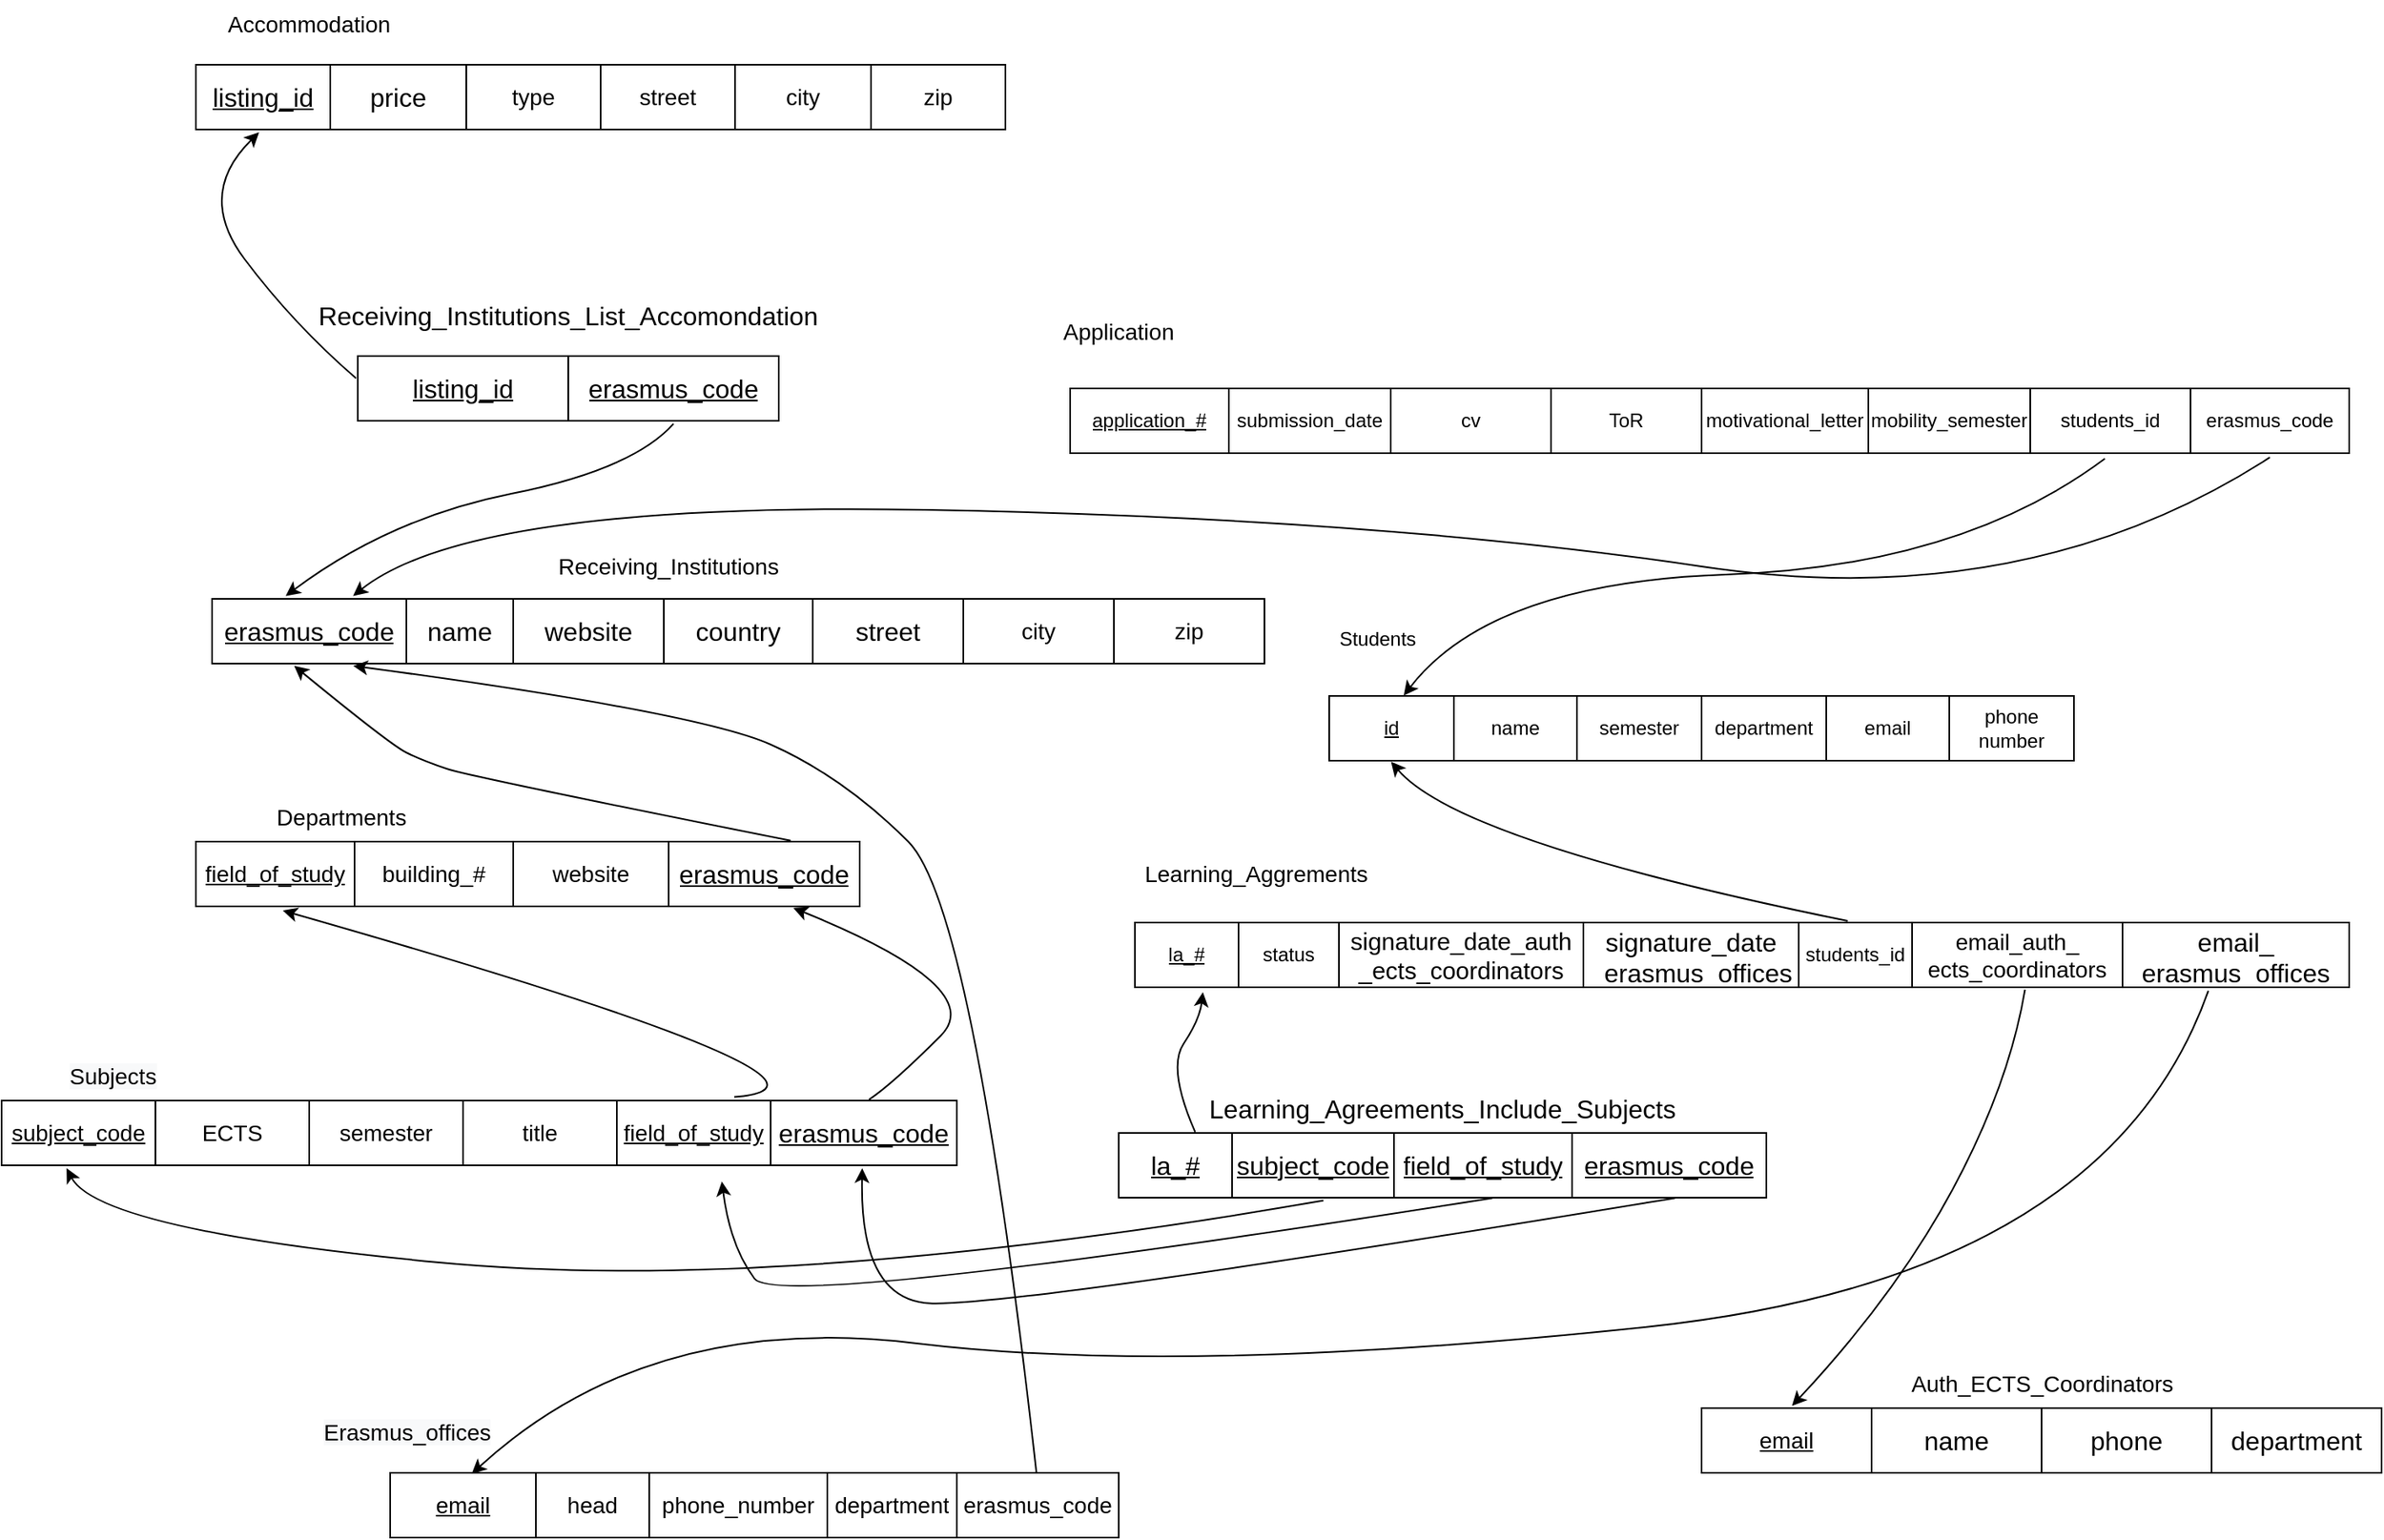 <mxfile version="20.5.3" type="device"><diagram id="ggCARqXeXWhdUNPF4JYp" name="Page-1"><mxGraphModel dx="2404" dy="1037" grid="1" gridSize="10" guides="1" tooltips="1" connect="1" arrows="1" fold="1" page="1" pageScale="1" pageWidth="827" pageHeight="1169" math="0" shadow="0"><root><mxCell id="0"/><mxCell id="1" parent="0"/><mxCell id="ooYMwoHZ2CvX-7v68qWo-65" value="" style="curved=1;endArrow=classic;html=1;rounded=0;exitX=0.809;exitY=1.085;exitDx=0;exitDy=0;exitPerimeter=0;entryX=0.1;entryY=-0.005;entryDx=0;entryDy=0;entryPerimeter=0;" parent="1" source="ooYMwoHZ2CvX-7v68qWo-68" target="ooYMwoHZ2CvX-7v68qWo-91" edge="1"><mxGeometry width="50" height="50" relative="1" as="geometry"><mxPoint x="149.56" y="566.57" as="sourcePoint"/><mxPoint x="140" y="590" as="targetPoint"/><Array as="points"><mxPoint x="470" y="520"/><mxPoint x="180" y="530"/></Array></mxGeometry></mxCell><mxCell id="ooYMwoHZ2CvX-7v68qWo-67" value="" style="shape=table;startSize=0;container=1;collapsible=0;childLayout=tableLayout;" parent="1" vertex="1"><mxGeometry x="-80" y="410" width="790" height="40" as="geometry"/></mxCell><mxCell id="ooYMwoHZ2CvX-7v68qWo-68" value="" style="shape=tableRow;horizontal=0;startSize=0;swimlaneHead=0;swimlaneBody=0;top=0;left=0;bottom=0;right=0;collapsible=0;dropTarget=0;fillColor=none;points=[[0,0.5],[1,0.5]];portConstraint=eastwest;" parent="ooYMwoHZ2CvX-7v68qWo-67" vertex="1"><mxGeometry width="790" height="40" as="geometry"/></mxCell><mxCell id="ooYMwoHZ2CvX-7v68qWo-69" value="&lt;u&gt;application_#&lt;/u&gt;" style="shape=partialRectangle;html=1;whiteSpace=wrap;connectable=0;overflow=hidden;fillColor=none;top=0;left=0;bottom=0;right=0;pointerEvents=1;" parent="ooYMwoHZ2CvX-7v68qWo-68" vertex="1"><mxGeometry width="98" height="40" as="geometry"><mxRectangle width="98" height="40" as="alternateBounds"/></mxGeometry></mxCell><mxCell id="ooYMwoHZ2CvX-7v68qWo-70" value="submission_date" style="shape=partialRectangle;html=1;whiteSpace=wrap;connectable=0;overflow=hidden;fillColor=none;top=0;left=0;bottom=0;right=0;pointerEvents=1;" parent="ooYMwoHZ2CvX-7v68qWo-68" vertex="1"><mxGeometry x="98" width="100" height="40" as="geometry"><mxRectangle width="100" height="40" as="alternateBounds"/></mxGeometry></mxCell><mxCell id="ooYMwoHZ2CvX-7v68qWo-71" value="cv" style="shape=partialRectangle;html=1;whiteSpace=wrap;connectable=0;overflow=hidden;fillColor=none;top=0;left=0;bottom=0;right=0;pointerEvents=1;" parent="ooYMwoHZ2CvX-7v68qWo-68" vertex="1"><mxGeometry x="198" width="99" height="40" as="geometry"><mxRectangle width="99" height="40" as="alternateBounds"/></mxGeometry></mxCell><mxCell id="ooYMwoHZ2CvX-7v68qWo-72" value="ToR" style="shape=partialRectangle;html=1;whiteSpace=wrap;connectable=0;overflow=hidden;fillColor=none;top=0;left=0;bottom=0;right=0;pointerEvents=1;" parent="ooYMwoHZ2CvX-7v68qWo-68" vertex="1"><mxGeometry x="297" width="93" height="40" as="geometry"><mxRectangle width="93" height="40" as="alternateBounds"/></mxGeometry></mxCell><mxCell id="ooYMwoHZ2CvX-7v68qWo-73" value="motivational_letter" style="shape=partialRectangle;html=1;whiteSpace=wrap;connectable=0;overflow=hidden;fillColor=none;top=0;left=0;bottom=0;right=0;pointerEvents=1;" parent="ooYMwoHZ2CvX-7v68qWo-68" vertex="1"><mxGeometry x="390" width="103" height="40" as="geometry"><mxRectangle width="103" height="40" as="alternateBounds"/></mxGeometry></mxCell><mxCell id="ooYMwoHZ2CvX-7v68qWo-74" value="mobility_semester" style="shape=partialRectangle;html=1;whiteSpace=wrap;connectable=0;overflow=hidden;fillColor=none;top=0;left=0;bottom=0;right=0;pointerEvents=1;" parent="ooYMwoHZ2CvX-7v68qWo-68" vertex="1"><mxGeometry x="493" width="100" height="40" as="geometry"><mxRectangle width="100" height="40" as="alternateBounds"/></mxGeometry></mxCell><mxCell id="ooYMwoHZ2CvX-7v68qWo-75" value="students_id" style="shape=partialRectangle;html=1;whiteSpace=wrap;connectable=0;overflow=hidden;fillColor=none;top=0;left=0;bottom=0;right=0;pointerEvents=1;" parent="ooYMwoHZ2CvX-7v68qWo-68" vertex="1"><mxGeometry x="593" width="99" height="40" as="geometry"><mxRectangle width="99" height="40" as="alternateBounds"/></mxGeometry></mxCell><mxCell id="ooYMwoHZ2CvX-7v68qWo-76" value="erasmus_code" style="shape=partialRectangle;html=1;whiteSpace=wrap;connectable=0;overflow=hidden;fillColor=none;top=0;left=0;bottom=0;right=0;pointerEvents=1;" parent="ooYMwoHZ2CvX-7v68qWo-68" vertex="1"><mxGeometry x="692" width="98" height="40" as="geometry"><mxRectangle width="98" height="40" as="alternateBounds"/></mxGeometry></mxCell><mxCell id="ooYMwoHZ2CvX-7v68qWo-89" value="&lt;font style=&quot;font-size: 14px;&quot;&gt;Application&lt;/font&gt;" style="text;html=1;strokeColor=none;fillColor=none;align=center;verticalAlign=middle;whiteSpace=wrap;rounded=0;" parent="1" vertex="1"><mxGeometry x="-80" y="360" width="60" height="30" as="geometry"/></mxCell><mxCell id="ooYMwoHZ2CvX-7v68qWo-90" value="" style="shape=table;startSize=0;container=1;collapsible=0;childLayout=tableLayout;" parent="1" vertex="1"><mxGeometry x="80" y="600" width="460" height="40" as="geometry"/></mxCell><mxCell id="ooYMwoHZ2CvX-7v68qWo-91" value="" style="shape=tableRow;horizontal=0;startSize=0;swimlaneHead=0;swimlaneBody=0;top=0;left=0;bottom=0;right=0;collapsible=0;dropTarget=0;fillColor=none;points=[[0,0.5],[1,0.5]];portConstraint=eastwest;" parent="ooYMwoHZ2CvX-7v68qWo-90" vertex="1"><mxGeometry width="460" height="40" as="geometry"/></mxCell><mxCell id="ooYMwoHZ2CvX-7v68qWo-92" value="&lt;u&gt;id&lt;/u&gt;" style="shape=partialRectangle;html=1;whiteSpace=wrap;connectable=0;overflow=hidden;fillColor=none;top=0;left=0;bottom=0;right=0;pointerEvents=1;" parent="ooYMwoHZ2CvX-7v68qWo-91" vertex="1"><mxGeometry width="77" height="40" as="geometry"><mxRectangle width="77" height="40" as="alternateBounds"/></mxGeometry></mxCell><mxCell id="ooYMwoHZ2CvX-7v68qWo-93" value="name" style="shape=partialRectangle;html=1;whiteSpace=wrap;connectable=0;overflow=hidden;fillColor=none;top=0;left=0;bottom=0;right=0;pointerEvents=1;" parent="ooYMwoHZ2CvX-7v68qWo-91" vertex="1"><mxGeometry x="77" width="76" height="40" as="geometry"><mxRectangle width="76" height="40" as="alternateBounds"/></mxGeometry></mxCell><mxCell id="ooYMwoHZ2CvX-7v68qWo-94" value="semester" style="shape=partialRectangle;html=1;whiteSpace=wrap;connectable=0;overflow=hidden;fillColor=none;top=0;left=0;bottom=0;right=0;pointerEvents=1;" parent="ooYMwoHZ2CvX-7v68qWo-91" vertex="1"><mxGeometry x="153" width="77" height="40" as="geometry"><mxRectangle width="77" height="40" as="alternateBounds"/></mxGeometry></mxCell><mxCell id="ooYMwoHZ2CvX-7v68qWo-95" value="department" style="shape=partialRectangle;html=1;whiteSpace=wrap;connectable=0;overflow=hidden;fillColor=none;top=0;left=0;bottom=0;right=0;pointerEvents=1;" parent="ooYMwoHZ2CvX-7v68qWo-91" vertex="1"><mxGeometry x="230" width="77" height="40" as="geometry"><mxRectangle width="77" height="40" as="alternateBounds"/></mxGeometry></mxCell><mxCell id="ooYMwoHZ2CvX-7v68qWo-96" value="email" style="shape=partialRectangle;html=1;whiteSpace=wrap;connectable=0;overflow=hidden;fillColor=none;top=0;left=0;bottom=0;right=0;pointerEvents=1;" parent="ooYMwoHZ2CvX-7v68qWo-91" vertex="1"><mxGeometry x="307" width="76" height="40" as="geometry"><mxRectangle width="76" height="40" as="alternateBounds"/></mxGeometry></mxCell><mxCell id="ooYMwoHZ2CvX-7v68qWo-97" value="phone number" style="shape=partialRectangle;html=1;whiteSpace=wrap;connectable=0;overflow=hidden;fillColor=none;top=0;left=0;bottom=0;right=0;pointerEvents=1;" parent="ooYMwoHZ2CvX-7v68qWo-91" vertex="1"><mxGeometry x="383" width="77" height="40" as="geometry"><mxRectangle width="77" height="40" as="alternateBounds"/></mxGeometry></mxCell><mxCell id="ooYMwoHZ2CvX-7v68qWo-98" value="Students" style="text;html=1;strokeColor=none;fillColor=none;align=center;verticalAlign=middle;whiteSpace=wrap;rounded=0;" parent="1" vertex="1"><mxGeometry x="80" y="550" width="60" height="30" as="geometry"/></mxCell><mxCell id="ooYMwoHZ2CvX-7v68qWo-99" value="" style="shape=table;startSize=0;container=1;collapsible=0;childLayout=tableLayout;" parent="1" vertex="1"><mxGeometry x="-40" y="740" width="750" height="40" as="geometry"/></mxCell><mxCell id="ooYMwoHZ2CvX-7v68qWo-100" value="" style="shape=tableRow;horizontal=0;startSize=0;swimlaneHead=0;swimlaneBody=0;top=0;left=0;bottom=0;right=0;collapsible=0;dropTarget=0;fillColor=none;points=[[0,0.5],[1,0.5]];portConstraint=eastwest;" parent="ooYMwoHZ2CvX-7v68qWo-99" vertex="1"><mxGeometry width="750" height="40" as="geometry"/></mxCell><mxCell id="ooYMwoHZ2CvX-7v68qWo-101" value="&lt;u&gt;la_#&lt;/u&gt;" style="shape=partialRectangle;html=1;whiteSpace=wrap;connectable=0;overflow=hidden;fillColor=none;top=0;left=0;bottom=0;right=0;pointerEvents=1;" parent="ooYMwoHZ2CvX-7v68qWo-100" vertex="1"><mxGeometry width="64" height="40" as="geometry"><mxRectangle width="64" height="40" as="alternateBounds"/></mxGeometry></mxCell><mxCell id="ooYMwoHZ2CvX-7v68qWo-102" value="status" style="shape=partialRectangle;html=1;whiteSpace=wrap;connectable=0;overflow=hidden;fillColor=none;top=0;left=0;bottom=0;right=0;pointerEvents=1;" parent="ooYMwoHZ2CvX-7v68qWo-100" vertex="1"><mxGeometry x="64" width="62" height="40" as="geometry"><mxRectangle width="62" height="40" as="alternateBounds"/></mxGeometry></mxCell><mxCell id="ooYMwoHZ2CvX-7v68qWo-103" value="&lt;span id=&quot;docs-internal-guid-97b3a82b-7fff-ff55-457f-364d3014ab1f&quot;&gt;&lt;span style=&quot;font-family: Calibri, sans-serif; background-color: transparent; font-variant-numeric: normal; font-variant-east-asian: normal; vertical-align: baseline;&quot;&gt;&lt;font style=&quot;font-size: 15px;&quot;&gt;signature_date_auth&lt;br&gt;_ects_coordinators&lt;/font&gt;&lt;/span&gt;&lt;/span&gt;" style="shape=partialRectangle;html=1;whiteSpace=wrap;connectable=0;overflow=hidden;fillColor=none;top=0;left=0;bottom=0;right=0;pointerEvents=1;" parent="ooYMwoHZ2CvX-7v68qWo-100" vertex="1"><mxGeometry x="126" width="151" height="40" as="geometry"><mxRectangle width="151" height="40" as="alternateBounds"/></mxGeometry></mxCell><mxCell id="ooYMwoHZ2CvX-7v68qWo-104" value="&lt;span id=&quot;docs-internal-guid-39a72c36-7fff-290a-e951-237e7269f685&quot;&gt;&lt;span style=&quot;font-size: 12pt; font-family: Calibri, sans-serif; background-color: transparent; font-variant-numeric: normal; font-variant-east-asian: normal; vertical-align: baseline;&quot;&gt;signature_date&lt;br&gt;_erasmus_offices&lt;/span&gt;&lt;/span&gt;" style="shape=partialRectangle;html=1;whiteSpace=wrap;connectable=0;overflow=hidden;fillColor=none;top=0;left=0;bottom=0;right=0;pointerEvents=1;" parent="ooYMwoHZ2CvX-7v68qWo-100" vertex="1"><mxGeometry x="277" width="133" height="40" as="geometry"><mxRectangle width="133" height="40" as="alternateBounds"/></mxGeometry></mxCell><mxCell id="ooYMwoHZ2CvX-7v68qWo-105" value="students_id" style="shape=partialRectangle;html=1;whiteSpace=wrap;connectable=0;overflow=hidden;fillColor=none;top=0;left=0;bottom=0;right=0;pointerEvents=1;" parent="ooYMwoHZ2CvX-7v68qWo-100" vertex="1"><mxGeometry x="410" width="70" height="40" as="geometry"><mxRectangle width="70" height="40" as="alternateBounds"/></mxGeometry></mxCell><mxCell id="ooYMwoHZ2CvX-7v68qWo-106" value="&lt;span style=&quot;font-size: 14px;&quot; id=&quot;docs-internal-guid-7cbc1a6b-7fff-9537-f0f8-389424e5efda&quot;&gt;&lt;span style=&quot;font-family: Calibri, sans-serif; background-color: transparent; font-variant-numeric: normal; font-variant-east-asian: normal; vertical-align: baseline;&quot;&gt;email_auth_&lt;br&gt;ects_coordinators&lt;/span&gt;&lt;/span&gt;" style="shape=partialRectangle;html=1;whiteSpace=wrap;connectable=0;overflow=hidden;fillColor=none;top=0;left=0;bottom=0;right=0;pointerEvents=1;" parent="ooYMwoHZ2CvX-7v68qWo-100" vertex="1"><mxGeometry x="480" width="130" height="40" as="geometry"><mxRectangle width="130" height="40" as="alternateBounds"/></mxGeometry></mxCell><mxCell id="ooYMwoHZ2CvX-7v68qWo-107" value="&lt;span id=&quot;docs-internal-guid-670f5aca-7fff-6941-0f24-50001c28e20f&quot;&gt;&lt;span style=&quot;font-size: 12pt; font-family: Calibri, sans-serif; background-color: transparent; font-variant-numeric: normal; font-variant-east-asian: normal; vertical-align: baseline;&quot;&gt;email_&lt;br&gt;erasmus_offices&lt;/span&gt;&lt;/span&gt;" style="shape=partialRectangle;html=1;whiteSpace=wrap;connectable=0;overflow=hidden;fillColor=none;top=0;left=0;bottom=0;right=0;pointerEvents=1;" parent="ooYMwoHZ2CvX-7v68qWo-100" vertex="1"><mxGeometry x="610" width="140" height="40" as="geometry"><mxRectangle width="140" height="40" as="alternateBounds"/></mxGeometry></mxCell><mxCell id="ooYMwoHZ2CvX-7v68qWo-108" value="&lt;font style=&quot;font-size: 14px;&quot;&gt;Learning_Aggrements&lt;/font&gt;" style="text;html=1;strokeColor=none;fillColor=none;align=center;verticalAlign=middle;whiteSpace=wrap;rounded=0;" parent="1" vertex="1"><mxGeometry x="-40" y="690" width="150" height="40" as="geometry"/></mxCell><mxCell id="ooYMwoHZ2CvX-7v68qWo-109" value="" style="curved=1;endArrow=classic;html=1;rounded=0;fontSize=14;exitX=0.587;exitY=-0.025;exitDx=0;exitDy=0;exitPerimeter=0;entryX=0.083;entryY=1.015;entryDx=0;entryDy=0;entryPerimeter=0;" parent="1" source="ooYMwoHZ2CvX-7v68qWo-100" target="ooYMwoHZ2CvX-7v68qWo-91" edge="1"><mxGeometry width="50" height="50" relative="1" as="geometry"><mxPoint x="380" y="650" as="sourcePoint"/><mxPoint x="120" y="650" as="targetPoint"/><Array as="points"><mxPoint x="160" y="690"/></Array></mxGeometry></mxCell><mxCell id="ooYMwoHZ2CvX-7v68qWo-110" value="" style="shape=table;startSize=0;container=1;collapsible=0;childLayout=tableLayout;fontSize=14;" parent="1" vertex="1"><mxGeometry x="310" y="1040" width="420" height="40" as="geometry"/></mxCell><mxCell id="ooYMwoHZ2CvX-7v68qWo-111" value="" style="shape=tableRow;horizontal=0;startSize=0;swimlaneHead=0;swimlaneBody=0;top=0;left=0;bottom=0;right=0;collapsible=0;dropTarget=0;fillColor=none;points=[[0,0.5],[1,0.5]];portConstraint=eastwest;fontSize=14;" parent="ooYMwoHZ2CvX-7v68qWo-110" vertex="1"><mxGeometry width="420" height="40" as="geometry"/></mxCell><mxCell id="ooYMwoHZ2CvX-7v68qWo-112" value="&lt;u&gt;email&lt;/u&gt;" style="shape=partialRectangle;html=1;whiteSpace=wrap;connectable=0;overflow=hidden;fillColor=none;top=0;left=0;bottom=0;right=0;pointerEvents=1;fontSize=14;" parent="ooYMwoHZ2CvX-7v68qWo-111" vertex="1"><mxGeometry width="105" height="40" as="geometry"><mxRectangle width="105" height="40" as="alternateBounds"/></mxGeometry></mxCell><mxCell id="ooYMwoHZ2CvX-7v68qWo-113" value="&lt;span id=&quot;docs-internal-guid-d9686ed1-7fff-6827-db23-06bf183d7f56&quot;&gt;&lt;span style=&quot;font-size: 12pt; font-family: Calibri, sans-serif; background-color: transparent; font-variant-numeric: normal; font-variant-east-asian: normal; vertical-align: baseline;&quot;&gt;name&lt;/span&gt;&lt;/span&gt;" style="shape=partialRectangle;html=1;whiteSpace=wrap;connectable=0;overflow=hidden;fillColor=none;top=0;left=0;bottom=0;right=0;pointerEvents=1;fontSize=14;" parent="ooYMwoHZ2CvX-7v68qWo-111" vertex="1"><mxGeometry x="105" width="105" height="40" as="geometry"><mxRectangle width="105" height="40" as="alternateBounds"/></mxGeometry></mxCell><mxCell id="ooYMwoHZ2CvX-7v68qWo-114" value="&lt;span id=&quot;docs-internal-guid-c85f65a0-7fff-7fd4-97c3-8f9296d5d87e&quot;&gt;&lt;span style=&quot;font-size: 12pt; font-family: Calibri, sans-serif; background-color: transparent; font-variant-numeric: normal; font-variant-east-asian: normal; vertical-align: baseline;&quot;&gt;phone &lt;/span&gt;&lt;/span&gt;" style="shape=partialRectangle;html=1;whiteSpace=wrap;connectable=0;overflow=hidden;fillColor=none;top=0;left=0;bottom=0;right=0;pointerEvents=1;fontSize=14;" parent="ooYMwoHZ2CvX-7v68qWo-111" vertex="1"><mxGeometry x="210" width="105" height="40" as="geometry"><mxRectangle width="105" height="40" as="alternateBounds"/></mxGeometry></mxCell><mxCell id="ooYMwoHZ2CvX-7v68qWo-115" value="&lt;span id=&quot;docs-internal-guid-26faadc9-7fff-8fd3-aec6-87aef611e442&quot;&gt;&lt;span style=&quot;font-size: 12pt; font-family: Calibri, sans-serif; background-color: transparent; font-variant-numeric: normal; font-variant-east-asian: normal; vertical-align: baseline;&quot;&gt;department&lt;/span&gt;&lt;/span&gt;" style="shape=partialRectangle;html=1;whiteSpace=wrap;connectable=0;overflow=hidden;fillColor=none;top=0;left=0;bottom=0;right=0;pointerEvents=1;fontSize=14;" parent="ooYMwoHZ2CvX-7v68qWo-111" vertex="1"><mxGeometry x="315" width="105" height="40" as="geometry"><mxRectangle width="105" height="40" as="alternateBounds"/></mxGeometry></mxCell><mxCell id="ooYMwoHZ2CvX-7v68qWo-116" value="Auth_ECTS_Coordinators" style="text;html=1;align=center;verticalAlign=middle;resizable=0;points=[];autosize=1;strokeColor=none;fillColor=none;fontSize=14;" parent="1" vertex="1"><mxGeometry x="425" y="1010" width="190" height="30" as="geometry"/></mxCell><mxCell id="ooYMwoHZ2CvX-7v68qWo-117" value="" style="curved=1;endArrow=classic;html=1;rounded=0;fontSize=14;exitX=0.733;exitY=1.035;exitDx=0;exitDy=0;exitPerimeter=0;entryX=0.133;entryY=-0.035;entryDx=0;entryDy=0;entryPerimeter=0;" parent="1" source="ooYMwoHZ2CvX-7v68qWo-100" target="ooYMwoHZ2CvX-7v68qWo-111" edge="1"><mxGeometry width="50" height="50" relative="1" as="geometry"><mxPoint x="480" y="790" as="sourcePoint"/><mxPoint x="10" y="900" as="targetPoint"/><Array as="points"><mxPoint x="500" y="840"/><mxPoint x="430" y="970"/></Array></mxGeometry></mxCell><mxCell id="ooYMwoHZ2CvX-7v68qWo-118" value="" style="shape=table;startSize=0;container=1;collapsible=0;childLayout=tableLayout;fontSize=14;" parent="1" vertex="1"><mxGeometry x="-610" y="540" width="650" height="40" as="geometry"/></mxCell><mxCell id="ooYMwoHZ2CvX-7v68qWo-119" value="" style="shape=tableRow;horizontal=0;startSize=0;swimlaneHead=0;swimlaneBody=0;top=0;left=0;bottom=0;right=0;collapsible=0;dropTarget=0;fillColor=none;points=[[0,0.5],[1,0.5]];portConstraint=eastwest;fontSize=14;" parent="ooYMwoHZ2CvX-7v68qWo-118" vertex="1"><mxGeometry width="650" height="40" as="geometry"/></mxCell><mxCell id="ooYMwoHZ2CvX-7v68qWo-120" value="&lt;span id=&quot;docs-internal-guid-f9c3d998-7fff-36d3-8bf1-6214da8119ad&quot;&gt;&lt;span style=&quot;font-size: 12pt; font-family: Calibri, sans-serif; background-color: transparent; font-variant-numeric: normal; font-variant-east-asian: normal; vertical-align: baseline;&quot;&gt;&lt;u&gt;erasmus_code&lt;/u&gt;&lt;/span&gt;&lt;/span&gt;" style="shape=partialRectangle;html=1;whiteSpace=wrap;connectable=0;overflow=hidden;fillColor=none;top=0;left=0;bottom=0;right=0;pointerEvents=1;fontSize=14;" parent="ooYMwoHZ2CvX-7v68qWo-119" vertex="1"><mxGeometry width="120" height="40" as="geometry"><mxRectangle width="120" height="40" as="alternateBounds"/></mxGeometry></mxCell><mxCell id="ooYMwoHZ2CvX-7v68qWo-121" value="&lt;span id=&quot;docs-internal-guid-b76b7464-7fff-5d21-5e71-5230e9ea2242&quot;&gt;&lt;span style=&quot;font-size: 12pt; font-family: Calibri, sans-serif; background-color: transparent; font-variant-numeric: normal; font-variant-east-asian: normal; vertical-align: baseline;&quot;&gt;name&lt;/span&gt;&lt;/span&gt;" style="shape=partialRectangle;html=1;whiteSpace=wrap;connectable=0;overflow=hidden;fillColor=none;top=0;left=0;bottom=0;right=0;pointerEvents=1;fontSize=14;" parent="ooYMwoHZ2CvX-7v68qWo-119" vertex="1"><mxGeometry x="120" width="66" height="40" as="geometry"><mxRectangle width="66" height="40" as="alternateBounds"/></mxGeometry></mxCell><mxCell id="ooYMwoHZ2CvX-7v68qWo-122" value="&lt;span id=&quot;docs-internal-guid-6dadc310-7fff-7173-438e-6507efcd4530&quot;&gt;&lt;span style=&quot;font-size: 12pt; font-family: Calibri, sans-serif; background-color: transparent; font-variant-numeric: normal; font-variant-east-asian: normal; vertical-align: baseline;&quot;&gt;website&lt;/span&gt;&lt;/span&gt;" style="shape=partialRectangle;html=1;whiteSpace=wrap;connectable=0;overflow=hidden;fillColor=none;top=0;left=0;bottom=0;right=0;pointerEvents=1;fontSize=14;" parent="ooYMwoHZ2CvX-7v68qWo-119" vertex="1"><mxGeometry x="186" width="93" height="40" as="geometry"><mxRectangle width="93" height="40" as="alternateBounds"/></mxGeometry></mxCell><mxCell id="ooYMwoHZ2CvX-7v68qWo-123" value="&lt;span id=&quot;docs-internal-guid-1de3e79c-7fff-b914-ac77-6f2198281c0e&quot;&gt;&lt;span style=&quot;font-size: 12pt; font-family: Calibri, sans-serif; background-color: transparent; font-variant-numeric: normal; font-variant-east-asian: normal; vertical-align: baseline;&quot;&gt;country&lt;/span&gt;&lt;/span&gt;" style="shape=partialRectangle;html=1;whiteSpace=wrap;connectable=0;overflow=hidden;fillColor=none;top=0;left=0;bottom=0;right=0;pointerEvents=1;fontSize=14;" parent="ooYMwoHZ2CvX-7v68qWo-119" vertex="1"><mxGeometry x="279" width="92" height="40" as="geometry"><mxRectangle width="92" height="40" as="alternateBounds"/></mxGeometry></mxCell><mxCell id="ooYMwoHZ2CvX-7v68qWo-124" value="&lt;span id=&quot;docs-internal-guid-2ed2a56d-7fff-d173-ef7e-eb1422667757&quot;&gt;&lt;span style=&quot;font-size: 12pt; font-family: Calibri, sans-serif; background-color: transparent; font-variant-numeric: normal; font-variant-east-asian: normal; vertical-align: baseline;&quot;&gt;street&lt;/span&gt;&lt;/span&gt;" style="shape=partialRectangle;html=1;whiteSpace=wrap;connectable=0;overflow=hidden;fillColor=none;top=0;left=0;bottom=0;right=0;pointerEvents=1;fontSize=14;" parent="ooYMwoHZ2CvX-7v68qWo-119" vertex="1"><mxGeometry x="371" width="93" height="40" as="geometry"><mxRectangle width="93" height="40" as="alternateBounds"/></mxGeometry></mxCell><mxCell id="ooYMwoHZ2CvX-7v68qWo-125" value="city" style="shape=partialRectangle;html=1;whiteSpace=wrap;connectable=0;overflow=hidden;fillColor=none;top=0;left=0;bottom=0;right=0;pointerEvents=1;fontSize=14;" parent="ooYMwoHZ2CvX-7v68qWo-119" vertex="1"><mxGeometry x="464" width="93" height="40" as="geometry"><mxRectangle width="93" height="40" as="alternateBounds"/></mxGeometry></mxCell><mxCell id="ooYMwoHZ2CvX-7v68qWo-126" value="zip" style="shape=partialRectangle;html=1;whiteSpace=wrap;connectable=0;overflow=hidden;fillColor=none;top=0;left=0;bottom=0;right=0;pointerEvents=1;fontSize=14;" parent="ooYMwoHZ2CvX-7v68qWo-119" vertex="1"><mxGeometry x="557" width="93" height="40" as="geometry"><mxRectangle width="93" height="40" as="alternateBounds"/></mxGeometry></mxCell><mxCell id="ooYMwoHZ2CvX-7v68qWo-127" value="Receiving_Institutions" style="text;html=1;strokeColor=none;fillColor=none;align=center;verticalAlign=middle;whiteSpace=wrap;rounded=0;fontSize=14;" parent="1" vertex="1"><mxGeometry x="-413" y="500" width="170" height="40" as="geometry"/></mxCell><mxCell id="ooYMwoHZ2CvX-7v68qWo-128" value="" style="curved=1;endArrow=classic;html=1;rounded=0;fontSize=14;exitX=0.938;exitY=1.065;exitDx=0;exitDy=0;exitPerimeter=0;entryX=0.134;entryY=-0.045;entryDx=0;entryDy=0;entryPerimeter=0;" parent="1" source="ooYMwoHZ2CvX-7v68qWo-68" target="ooYMwoHZ2CvX-7v68qWo-119" edge="1"><mxGeometry width="50" height="50" relative="1" as="geometry"><mxPoint x="670" y="400" as="sourcePoint"/><mxPoint x="80" y="300" as="targetPoint"/><Array as="points"><mxPoint x="510" y="550"/><mxPoint x="110" y="490"/><mxPoint x="-450" y="480"/></Array></mxGeometry></mxCell><mxCell id="ooYMwoHZ2CvX-7v68qWo-129" value="" style="shape=table;startSize=0;container=1;collapsible=0;childLayout=tableLayout;fontSize=14;" parent="1" vertex="1"><mxGeometry x="-620" y="690" width="410" height="40" as="geometry"/></mxCell><mxCell id="ooYMwoHZ2CvX-7v68qWo-130" value="" style="shape=tableRow;horizontal=0;startSize=0;swimlaneHead=0;swimlaneBody=0;top=0;left=0;bottom=0;right=0;collapsible=0;dropTarget=0;fillColor=none;points=[[0,0.5],[1,0.5]];portConstraint=eastwest;fontSize=14;" parent="ooYMwoHZ2CvX-7v68qWo-129" vertex="1"><mxGeometry width="410" height="40" as="geometry"/></mxCell><mxCell id="ooYMwoHZ2CvX-7v68qWo-131" value="&lt;u&gt;field_of_study&lt;/u&gt;" style="shape=partialRectangle;html=1;whiteSpace=wrap;connectable=0;overflow=hidden;fillColor=none;top=0;left=0;bottom=0;right=0;pointerEvents=1;fontSize=14;" parent="ooYMwoHZ2CvX-7v68qWo-130" vertex="1"><mxGeometry width="98" height="40" as="geometry"><mxRectangle width="98" height="40" as="alternateBounds"/></mxGeometry></mxCell><mxCell id="ooYMwoHZ2CvX-7v68qWo-132" value="building_#" style="shape=partialRectangle;html=1;whiteSpace=wrap;connectable=0;overflow=hidden;fillColor=none;top=0;left=0;bottom=0;right=0;pointerEvents=1;fontSize=14;" parent="ooYMwoHZ2CvX-7v68qWo-130" vertex="1"><mxGeometry x="98" width="98" height="40" as="geometry"><mxRectangle width="98" height="40" as="alternateBounds"/></mxGeometry></mxCell><mxCell id="ooYMwoHZ2CvX-7v68qWo-133" value="website" style="shape=partialRectangle;html=1;whiteSpace=wrap;connectable=0;overflow=hidden;fillColor=none;top=0;left=0;bottom=0;right=0;pointerEvents=1;fontSize=14;" parent="ooYMwoHZ2CvX-7v68qWo-130" vertex="1"><mxGeometry x="196" width="96" height="40" as="geometry"><mxRectangle width="96" height="40" as="alternateBounds"/></mxGeometry></mxCell><mxCell id="ooYMwoHZ2CvX-7v68qWo-134" value="&lt;span style=&quot;font-family: Calibri, sans-serif; font-size: 16px;&quot;&gt;&lt;u&gt;erasmus_code&lt;/u&gt;&lt;/span&gt;" style="shape=partialRectangle;html=1;whiteSpace=wrap;connectable=0;overflow=hidden;fillColor=none;top=0;left=0;bottom=0;right=0;pointerEvents=1;fontSize=14;" parent="ooYMwoHZ2CvX-7v68qWo-130" vertex="1"><mxGeometry x="292" width="118" height="40" as="geometry"><mxRectangle width="118" height="40" as="alternateBounds"/></mxGeometry></mxCell><mxCell id="ooYMwoHZ2CvX-7v68qWo-135" value="Departments" style="text;html=1;strokeColor=none;fillColor=none;align=center;verticalAlign=middle;whiteSpace=wrap;rounded=0;fontSize=14;" parent="1" vertex="1"><mxGeometry x="-560" y="660" width="60" height="30" as="geometry"/></mxCell><mxCell id="ooYMwoHZ2CvX-7v68qWo-136" value="" style="curved=1;endArrow=classic;html=1;rounded=0;fontSize=14;exitX=0.896;exitY=-0.015;exitDx=0;exitDy=0;exitPerimeter=0;entryX=0.078;entryY=1.035;entryDx=0;entryDy=0;entryPerimeter=0;" parent="1" source="ooYMwoHZ2CvX-7v68qWo-130" target="ooYMwoHZ2CvX-7v68qWo-119" edge="1"><mxGeometry width="50" height="50" relative="1" as="geometry"><mxPoint x="-260" y="640" as="sourcePoint"/><mxPoint x="-210" y="590" as="targetPoint"/><Array as="points"><mxPoint x="-450" y="650"/><mxPoint x="-480" y="640"/><mxPoint x="-500" y="630"/></Array></mxGeometry></mxCell><mxCell id="ooYMwoHZ2CvX-7v68qWo-137" value="" style="shape=table;startSize=0;container=1;collapsible=0;childLayout=tableLayout;fontSize=14;" parent="1" vertex="1"><mxGeometry x="-740" y="850" width="590" height="40" as="geometry"/></mxCell><mxCell id="ooYMwoHZ2CvX-7v68qWo-138" value="" style="shape=tableRow;horizontal=0;startSize=0;swimlaneHead=0;swimlaneBody=0;top=0;left=0;bottom=0;right=0;collapsible=0;dropTarget=0;fillColor=none;points=[[0,0.5],[1,0.5]];portConstraint=eastwest;fontSize=14;" parent="ooYMwoHZ2CvX-7v68qWo-137" vertex="1"><mxGeometry width="590" height="40" as="geometry"/></mxCell><mxCell id="ooYMwoHZ2CvX-7v68qWo-139" value="&lt;u&gt;subject_code&lt;/u&gt;" style="shape=partialRectangle;html=1;whiteSpace=wrap;connectable=0;overflow=hidden;fillColor=none;top=0;left=0;bottom=0;right=0;pointerEvents=1;fontSize=14;" parent="ooYMwoHZ2CvX-7v68qWo-138" vertex="1"><mxGeometry width="95" height="40" as="geometry"><mxRectangle width="95" height="40" as="alternateBounds"/></mxGeometry></mxCell><mxCell id="ooYMwoHZ2CvX-7v68qWo-140" value="ECTS" style="shape=partialRectangle;html=1;whiteSpace=wrap;connectable=0;overflow=hidden;fillColor=none;top=0;left=0;bottom=0;right=0;pointerEvents=1;fontSize=14;" parent="ooYMwoHZ2CvX-7v68qWo-138" vertex="1"><mxGeometry x="95" width="95" height="40" as="geometry"><mxRectangle width="95" height="40" as="alternateBounds"/></mxGeometry></mxCell><mxCell id="ooYMwoHZ2CvX-7v68qWo-141" value="semester" style="shape=partialRectangle;html=1;whiteSpace=wrap;connectable=0;overflow=hidden;fillColor=none;top=0;left=0;bottom=0;right=0;pointerEvents=1;fontSize=14;" parent="ooYMwoHZ2CvX-7v68qWo-138" vertex="1"><mxGeometry x="190" width="95" height="40" as="geometry"><mxRectangle width="95" height="40" as="alternateBounds"/></mxGeometry></mxCell><mxCell id="ooYMwoHZ2CvX-7v68qWo-142" value="title" style="shape=partialRectangle;html=1;whiteSpace=wrap;connectable=0;overflow=hidden;fillColor=none;top=0;left=0;bottom=0;right=0;pointerEvents=1;fontSize=14;" parent="ooYMwoHZ2CvX-7v68qWo-138" vertex="1"><mxGeometry x="285" width="95" height="40" as="geometry"><mxRectangle width="95" height="40" as="alternateBounds"/></mxGeometry></mxCell><mxCell id="ooYMwoHZ2CvX-7v68qWo-143" value="&lt;u&gt;field_of_study&lt;/u&gt;" style="shape=partialRectangle;html=1;whiteSpace=wrap;connectable=0;overflow=hidden;fillColor=none;top=0;left=0;bottom=0;right=0;pointerEvents=1;fontSize=14;" parent="ooYMwoHZ2CvX-7v68qWo-138" vertex="1"><mxGeometry x="380" width="95" height="40" as="geometry"><mxRectangle width="95" height="40" as="alternateBounds"/></mxGeometry></mxCell><mxCell id="ooYMwoHZ2CvX-7v68qWo-144" value="&lt;u style=&quot;font-family: Calibri, sans-serif; font-size: 16px;&quot;&gt;erasmus_code&lt;/u&gt;" style="shape=partialRectangle;html=1;whiteSpace=wrap;connectable=0;overflow=hidden;fillColor=none;top=0;left=0;bottom=0;right=0;pointerEvents=1;fontSize=14;" parent="ooYMwoHZ2CvX-7v68qWo-138" vertex="1"><mxGeometry x="475" width="115" height="40" as="geometry"><mxRectangle width="115" height="40" as="alternateBounds"/></mxGeometry></mxCell><mxCell id="ooYMwoHZ2CvX-7v68qWo-145" value="&lt;span style=&quot;color: rgb(0, 0, 0); font-family: Helvetica; font-size: 14px; font-style: normal; font-variant-ligatures: normal; font-variant-caps: normal; font-weight: 400; letter-spacing: normal; orphans: 2; text-align: center; text-indent: 0px; text-transform: none; widows: 2; word-spacing: 0px; -webkit-text-stroke-width: 0px; background-color: rgb(248, 249, 250); text-decoration-thickness: initial; text-decoration-style: initial; text-decoration-color: initial; float: none; display: inline !important;&quot;&gt;Subjects&lt;br&gt;&lt;br&gt;&lt;/span&gt;" style="text;whiteSpace=wrap;html=1;fontSize=14;" parent="1" vertex="1"><mxGeometry x="-700" y="820" width="60" height="30" as="geometry"/></mxCell><mxCell id="ooYMwoHZ2CvX-7v68qWo-146" value="" style="curved=1;endArrow=classic;html=1;rounded=0;fontSize=14;exitX=0.767;exitY=-0.055;exitDx=0;exitDy=0;exitPerimeter=0;entryX=0.131;entryY=1.065;entryDx=0;entryDy=0;entryPerimeter=0;" parent="1" source="ooYMwoHZ2CvX-7v68qWo-138" target="ooYMwoHZ2CvX-7v68qWo-130" edge="1"><mxGeometry width="50" height="50" relative="1" as="geometry"><mxPoint x="-240" y="840" as="sourcePoint"/><mxPoint x="-190" y="790" as="targetPoint"/><Array as="points"><mxPoint x="-190" y="840"/></Array></mxGeometry></mxCell><mxCell id="ooYMwoHZ2CvX-7v68qWo-148" value="" style="curved=1;endArrow=classic;html=1;rounded=0;fontSize=14;exitX=0.908;exitY=-0.015;exitDx=0;exitDy=0;exitPerimeter=0;entryX=0.9;entryY=1.025;entryDx=0;entryDy=0;entryPerimeter=0;" parent="1" source="ooYMwoHZ2CvX-7v68qWo-138" target="ooYMwoHZ2CvX-7v68qWo-130" edge="1"><mxGeometry width="50" height="50" relative="1" as="geometry"><mxPoint x="-240" y="840" as="sourcePoint"/><mxPoint x="-190" y="790" as="targetPoint"/><Array as="points"><mxPoint x="-190" y="840"/><mxPoint x="-130" y="780"/></Array></mxGeometry></mxCell><mxCell id="ooYMwoHZ2CvX-7v68qWo-151" value="" style="shape=table;startSize=0;container=1;collapsible=0;childLayout=tableLayout;fontSize=14;" parent="1" vertex="1"><mxGeometry x="-500" y="1080" width="450" height="40" as="geometry"/></mxCell><mxCell id="ooYMwoHZ2CvX-7v68qWo-152" value="" style="shape=tableRow;horizontal=0;startSize=0;swimlaneHead=0;swimlaneBody=0;top=0;left=0;bottom=0;right=0;collapsible=0;dropTarget=0;fillColor=none;points=[[0,0.5],[1,0.5]];portConstraint=eastwest;fontSize=14;" parent="ooYMwoHZ2CvX-7v68qWo-151" vertex="1"><mxGeometry width="450" height="40" as="geometry"/></mxCell><mxCell id="ooYMwoHZ2CvX-7v68qWo-153" value="&lt;u&gt;email&lt;/u&gt;" style="shape=partialRectangle;html=1;whiteSpace=wrap;connectable=0;overflow=hidden;fillColor=none;top=0;left=0;bottom=0;right=0;pointerEvents=1;fontSize=14;" parent="ooYMwoHZ2CvX-7v68qWo-152" vertex="1"><mxGeometry width="90" height="40" as="geometry"><mxRectangle width="90" height="40" as="alternateBounds"/></mxGeometry></mxCell><mxCell id="ooYMwoHZ2CvX-7v68qWo-154" value="head" style="shape=partialRectangle;html=1;whiteSpace=wrap;connectable=0;overflow=hidden;fillColor=none;top=0;left=0;bottom=0;right=0;pointerEvents=1;fontSize=14;" parent="ooYMwoHZ2CvX-7v68qWo-152" vertex="1"><mxGeometry x="90" width="70" height="40" as="geometry"><mxRectangle width="70" height="40" as="alternateBounds"/></mxGeometry></mxCell><mxCell id="ooYMwoHZ2CvX-7v68qWo-155" value="phone_number" style="shape=partialRectangle;html=1;whiteSpace=wrap;connectable=0;overflow=hidden;fillColor=none;top=0;left=0;bottom=0;right=0;pointerEvents=1;fontSize=14;" parent="ooYMwoHZ2CvX-7v68qWo-152" vertex="1"><mxGeometry x="160" width="110" height="40" as="geometry"><mxRectangle width="110" height="40" as="alternateBounds"/></mxGeometry></mxCell><mxCell id="ooYMwoHZ2CvX-7v68qWo-156" value="department" style="shape=partialRectangle;html=1;whiteSpace=wrap;connectable=0;overflow=hidden;fillColor=none;top=0;left=0;bottom=0;right=0;pointerEvents=1;fontSize=14;" parent="ooYMwoHZ2CvX-7v68qWo-152" vertex="1"><mxGeometry x="270" width="80" height="40" as="geometry"><mxRectangle width="80" height="40" as="alternateBounds"/></mxGeometry></mxCell><mxCell id="ooYMwoHZ2CvX-7v68qWo-157" value="erasmus_code" style="shape=partialRectangle;html=1;whiteSpace=wrap;connectable=0;overflow=hidden;fillColor=none;top=0;left=0;bottom=0;right=0;pointerEvents=1;fontSize=14;" parent="ooYMwoHZ2CvX-7v68qWo-152" vertex="1"><mxGeometry x="350" width="100" height="40" as="geometry"><mxRectangle width="100" height="40" as="alternateBounds"/></mxGeometry></mxCell><mxCell id="ooYMwoHZ2CvX-7v68qWo-158" value="&lt;span style=&quot;color: rgb(0, 0, 0); font-family: Helvetica; font-size: 14px; font-style: normal; font-variant-ligatures: normal; font-variant-caps: normal; font-weight: 400; letter-spacing: normal; orphans: 2; text-align: center; text-indent: 0px; text-transform: none; widows: 2; word-spacing: 0px; -webkit-text-stroke-width: 0px; background-color: rgb(248, 249, 250); text-decoration-thickness: initial; text-decoration-style: initial; text-decoration-color: initial; float: none; display: inline !important;&quot;&gt;Erasmus_offices&lt;br&gt;&lt;/span&gt;" style="text;whiteSpace=wrap;html=1;fontSize=14;" parent="1" vertex="1"><mxGeometry x="-543" y="1040" width="130" height="30" as="geometry"/></mxCell><mxCell id="ooYMwoHZ2CvX-7v68qWo-159" value="" style="curved=1;endArrow=classic;html=1;rounded=0;fontSize=14;exitX=0.887;exitY=-0.005;exitDx=0;exitDy=0;exitPerimeter=0;entryX=0.134;entryY=1.035;entryDx=0;entryDy=0;entryPerimeter=0;" parent="1" source="ooYMwoHZ2CvX-7v68qWo-152" target="ooYMwoHZ2CvX-7v68qWo-119" edge="1"><mxGeometry width="50" height="50" relative="1" as="geometry"><mxPoint x="-140" y="920" as="sourcePoint"/><mxPoint x="-90" y="870" as="targetPoint"/><Array as="points"><mxPoint x="-140" y="730"/><mxPoint x="-220" y="650"/><mxPoint x="-310" y="610"/></Array></mxGeometry></mxCell><mxCell id="ooYMwoHZ2CvX-7v68qWo-160" value="" style="curved=1;endArrow=classic;html=1;rounded=0;fontSize=14;entryX=0.112;entryY=0.015;entryDx=0;entryDy=0;entryPerimeter=0;exitX=0.884;exitY=1.055;exitDx=0;exitDy=0;exitPerimeter=0;" parent="1" source="ooYMwoHZ2CvX-7v68qWo-100" target="ooYMwoHZ2CvX-7v68qWo-152" edge="1"><mxGeometry width="50" height="50" relative="1" as="geometry"><mxPoint x="-300" y="950" as="sourcePoint"/><mxPoint x="-140" y="915" as="targetPoint"/><Array as="points"><mxPoint x="560" y="960"/><mxPoint x="-10" y="1020"/><mxPoint x="-340" y="980"/></Array></mxGeometry></mxCell><mxCell id="ooYMwoHZ2CvX-7v68qWo-161" value="" style="shape=table;startSize=0;container=1;collapsible=0;childLayout=tableLayout;fontSize=14;" parent="1" vertex="1"><mxGeometry x="-620" y="210" width="500" height="40" as="geometry"/></mxCell><mxCell id="ooYMwoHZ2CvX-7v68qWo-162" value="" style="shape=tableRow;horizontal=0;startSize=0;swimlaneHead=0;swimlaneBody=0;top=0;left=0;bottom=0;right=0;collapsible=0;dropTarget=0;fillColor=none;points=[[0,0.5],[1,0.5]];portConstraint=eastwest;fontSize=14;" parent="ooYMwoHZ2CvX-7v68qWo-161" vertex="1"><mxGeometry width="500" height="40" as="geometry"/></mxCell><mxCell id="ooYMwoHZ2CvX-7v68qWo-163" value="&lt;span id=&quot;docs-internal-guid-b55637f3-7fff-9596-1e22-3b3081bb2549&quot;&gt;&lt;span style=&quot;font-size: 12pt; font-family: Calibri, sans-serif; background-color: transparent; font-variant-numeric: normal; font-variant-east-asian: normal; vertical-align: baseline;&quot;&gt;&lt;u&gt;listing_id&lt;/u&gt;&lt;/span&gt;&lt;/span&gt;" style="shape=partialRectangle;html=1;whiteSpace=wrap;connectable=0;overflow=hidden;fillColor=none;top=0;left=0;bottom=0;right=0;pointerEvents=1;fontSize=14;" parent="ooYMwoHZ2CvX-7v68qWo-162" vertex="1"><mxGeometry width="83" height="40" as="geometry"><mxRectangle width="83" height="40" as="alternateBounds"/></mxGeometry></mxCell><mxCell id="ooYMwoHZ2CvX-7v68qWo-164" value="&lt;span id=&quot;docs-internal-guid-9bff8bbc-7fff-a6ce-f3cd-0a9fef845235&quot;&gt;&lt;span style=&quot;font-size: 12pt; font-family: Calibri, sans-serif; background-color: transparent; font-variant-numeric: normal; font-variant-east-asian: normal; vertical-align: baseline;&quot;&gt;price&lt;/span&gt;&lt;/span&gt;" style="shape=partialRectangle;html=1;whiteSpace=wrap;connectable=0;overflow=hidden;fillColor=none;top=0;left=0;bottom=0;right=0;pointerEvents=1;fontSize=14;" parent="ooYMwoHZ2CvX-7v68qWo-162" vertex="1"><mxGeometry x="83" width="84" height="40" as="geometry"><mxRectangle width="84" height="40" as="alternateBounds"/></mxGeometry></mxCell><mxCell id="ooYMwoHZ2CvX-7v68qWo-165" value="type" style="shape=partialRectangle;html=1;whiteSpace=wrap;connectable=0;overflow=hidden;fillColor=none;top=0;left=0;bottom=0;right=0;pointerEvents=1;fontSize=14;" parent="ooYMwoHZ2CvX-7v68qWo-162" vertex="1"><mxGeometry x="167" width="83" height="40" as="geometry"><mxRectangle width="83" height="40" as="alternateBounds"/></mxGeometry></mxCell><mxCell id="ooYMwoHZ2CvX-7v68qWo-166" value="street" style="shape=partialRectangle;html=1;whiteSpace=wrap;connectable=0;overflow=hidden;fillColor=none;top=0;left=0;bottom=0;right=0;pointerEvents=1;fontSize=14;" parent="ooYMwoHZ2CvX-7v68qWo-162" vertex="1"><mxGeometry x="250" width="83" height="40" as="geometry"><mxRectangle width="83" height="40" as="alternateBounds"/></mxGeometry></mxCell><mxCell id="ooYMwoHZ2CvX-7v68qWo-167" value="city" style="shape=partialRectangle;html=1;whiteSpace=wrap;connectable=0;overflow=hidden;fillColor=none;top=0;left=0;bottom=0;right=0;pointerEvents=1;fontSize=14;" parent="ooYMwoHZ2CvX-7v68qWo-162" vertex="1"><mxGeometry x="333" width="84" height="40" as="geometry"><mxRectangle width="84" height="40" as="alternateBounds"/></mxGeometry></mxCell><mxCell id="ooYMwoHZ2CvX-7v68qWo-168" value="zip" style="shape=partialRectangle;html=1;whiteSpace=wrap;connectable=0;overflow=hidden;fillColor=none;top=0;left=0;bottom=0;right=0;pointerEvents=1;fontSize=14;" parent="ooYMwoHZ2CvX-7v68qWo-162" vertex="1"><mxGeometry x="417" width="83" height="40" as="geometry"><mxRectangle width="83" height="40" as="alternateBounds"/></mxGeometry></mxCell><mxCell id="ooYMwoHZ2CvX-7v68qWo-169" value="Accommodation" style="text;html=1;strokeColor=none;fillColor=none;align=center;verticalAlign=middle;whiteSpace=wrap;rounded=0;fontSize=14;" parent="1" vertex="1"><mxGeometry x="-620" y="170" width="140" height="30" as="geometry"/></mxCell><mxCell id="ooYMwoHZ2CvX-7v68qWo-170" value="" style="shape=table;startSize=0;container=1;collapsible=0;childLayout=tableLayout;fontSize=14;" parent="1" vertex="1"><mxGeometry x="-520" y="390" width="260" height="40" as="geometry"/></mxCell><mxCell id="ooYMwoHZ2CvX-7v68qWo-171" value="" style="shape=tableRow;horizontal=0;startSize=0;swimlaneHead=0;swimlaneBody=0;top=0;left=0;bottom=0;right=0;collapsible=0;dropTarget=0;fillColor=none;points=[[0,0.5],[1,0.5]];portConstraint=eastwest;fontSize=14;" parent="ooYMwoHZ2CvX-7v68qWo-170" vertex="1"><mxGeometry width="260" height="40" as="geometry"/></mxCell><mxCell id="ooYMwoHZ2CvX-7v68qWo-172" value="&lt;u style=&quot;font-family: Calibri, sans-serif; font-size: 16px;&quot;&gt;listing_id&lt;/u&gt;" style="shape=partialRectangle;html=1;whiteSpace=wrap;connectable=0;overflow=hidden;fillColor=none;top=0;left=0;bottom=0;right=0;pointerEvents=1;fontSize=14;" parent="ooYMwoHZ2CvX-7v68qWo-171" vertex="1"><mxGeometry width="130" height="40" as="geometry"><mxRectangle width="130" height="40" as="alternateBounds"/></mxGeometry></mxCell><mxCell id="ooYMwoHZ2CvX-7v68qWo-173" value="&lt;u style=&quot;font-family: Calibri, sans-serif; font-size: 16px;&quot;&gt;erasmus_code&lt;/u&gt;" style="shape=partialRectangle;html=1;whiteSpace=wrap;connectable=0;overflow=hidden;fillColor=none;top=0;left=0;bottom=0;right=0;pointerEvents=1;fontSize=14;" parent="ooYMwoHZ2CvX-7v68qWo-171" vertex="1"><mxGeometry x="130" width="130" height="40" as="geometry"><mxRectangle width="130" height="40" as="alternateBounds"/></mxGeometry></mxCell><mxCell id="ooYMwoHZ2CvX-7v68qWo-174" value="&lt;span id=&quot;docs-internal-guid-8c303a5f-7fff-2c7e-cfa9-c7153191708b&quot;&gt;&lt;span style=&quot;font-size: 12pt; font-family: Calibri, sans-serif; background-color: transparent; font-variant-numeric: normal; font-variant-east-asian: normal; vertical-align: baseline;&quot;&gt;Receiving_Institutions_List_Accomondation&lt;/span&gt;&lt;/span&gt;" style="text;html=1;strokeColor=none;fillColor=none;align=center;verticalAlign=middle;whiteSpace=wrap;rounded=0;fontSize=14;" parent="1" vertex="1"><mxGeometry x="-570" y="350" width="360" height="30" as="geometry"/></mxCell><mxCell id="ooYMwoHZ2CvX-7v68qWo-175" value="" style="curved=1;endArrow=classic;html=1;rounded=0;fontSize=14;exitX=0.75;exitY=1.045;exitDx=0;exitDy=0;exitPerimeter=0;entryX=0.07;entryY=-0.045;entryDx=0;entryDy=0;entryPerimeter=0;" parent="1" source="ooYMwoHZ2CvX-7v68qWo-171" target="ooYMwoHZ2CvX-7v68qWo-119" edge="1"><mxGeometry width="50" height="50" relative="1" as="geometry"><mxPoint x="-320" y="430" as="sourcePoint"/><mxPoint x="-440" y="530" as="targetPoint"/><Array as="points"><mxPoint x="-350" y="460"/><mxPoint x="-500" y="490"/></Array></mxGeometry></mxCell><mxCell id="ooYMwoHZ2CvX-7v68qWo-176" value="" style="curved=1;endArrow=classic;html=1;rounded=0;fontSize=14;entryX=0.078;entryY=1.045;entryDx=0;entryDy=0;entryPerimeter=0;exitX=-0.004;exitY=0.345;exitDx=0;exitDy=0;exitPerimeter=0;" parent="1" source="ooYMwoHZ2CvX-7v68qWo-171" target="ooYMwoHZ2CvX-7v68qWo-162" edge="1"><mxGeometry width="50" height="50" relative="1" as="geometry"><mxPoint x="-660" y="340" as="sourcePoint"/><mxPoint x="-610" y="290" as="targetPoint"/><Array as="points"><mxPoint x="-560" y="370"/><mxPoint x="-620" y="290"/></Array></mxGeometry></mxCell><mxCell id="ooYMwoHZ2CvX-7v68qWo-177" value="" style="shape=table;startSize=0;container=1;collapsible=0;childLayout=tableLayout;fontSize=14;" parent="1" vertex="1"><mxGeometry x="-50" y="870" width="400" height="40" as="geometry"/></mxCell><mxCell id="ooYMwoHZ2CvX-7v68qWo-178" value="" style="shape=tableRow;horizontal=0;startSize=0;swimlaneHead=0;swimlaneBody=0;top=0;left=0;bottom=0;right=0;collapsible=0;dropTarget=0;fillColor=none;points=[[0,0.5],[1,0.5]];portConstraint=eastwest;fontSize=14;" parent="ooYMwoHZ2CvX-7v68qWo-177" vertex="1"><mxGeometry width="400" height="40" as="geometry"/></mxCell><mxCell id="ooYMwoHZ2CvX-7v68qWo-179" value="&lt;span id=&quot;docs-internal-guid-bede7b99-7fff-91e9-fce9-5d795e99a908&quot;&gt;&lt;span style=&quot;font-size: 12pt; font-family: Calibri, sans-serif; background-color: transparent; font-variant-numeric: normal; font-variant-east-asian: normal; vertical-align: baseline;&quot;&gt;&lt;u&gt;la_#&lt;/u&gt;&lt;/span&gt;&lt;/span&gt;" style="shape=partialRectangle;html=1;whiteSpace=wrap;connectable=0;overflow=hidden;fillColor=none;top=0;left=0;bottom=0;right=0;pointerEvents=1;fontSize=14;" parent="ooYMwoHZ2CvX-7v68qWo-178" vertex="1"><mxGeometry width="70" height="40" as="geometry"><mxRectangle width="70" height="40" as="alternateBounds"/></mxGeometry></mxCell><mxCell id="ooYMwoHZ2CvX-7v68qWo-180" value="&lt;span id=&quot;docs-internal-guid-7b2e7d94-7fff-a479-b27b-6fadd19bccbd&quot;&gt;&lt;span style=&quot;font-size: 12pt; font-family: Calibri, sans-serif; background-color: transparent; font-variant-numeric: normal; font-variant-east-asian: normal; vertical-align: baseline;&quot;&gt;&lt;u&gt;subject_code&lt;/u&gt;&lt;/span&gt;&lt;/span&gt;" style="shape=partialRectangle;html=1;whiteSpace=wrap;connectable=0;overflow=hidden;fillColor=none;top=0;left=0;bottom=0;right=0;pointerEvents=1;fontSize=14;" parent="ooYMwoHZ2CvX-7v68qWo-178" vertex="1"><mxGeometry x="70" width="100" height="40" as="geometry"><mxRectangle width="100" height="40" as="alternateBounds"/></mxGeometry></mxCell><mxCell id="ooYMwoHZ2CvX-7v68qWo-181" value="&lt;span id=&quot;docs-internal-guid-5438b824-7fff-b81c-2e26-1fc8995da403&quot;&gt;&lt;p style=&quot;line-height:1.2;text-align: justify;margin-top:0pt;margin-bottom:0pt;&quot; dir=&quot;ltr&quot;&gt;&lt;span style=&quot;font-size: 12pt; font-family: Calibri, sans-serif; background-color: transparent; font-variant-numeric: normal; font-variant-east-asian: normal; vertical-align: baseline;&quot;&gt;&lt;u&gt;field_of_study&lt;/u&gt;&lt;/span&gt;&lt;/p&gt;&lt;/span&gt;" style="shape=partialRectangle;html=1;whiteSpace=wrap;connectable=0;overflow=hidden;fillColor=none;top=0;left=0;bottom=0;right=0;pointerEvents=1;fontSize=14;" parent="ooYMwoHZ2CvX-7v68qWo-178" vertex="1"><mxGeometry x="170" width="110" height="40" as="geometry"><mxRectangle width="110" height="40" as="alternateBounds"/></mxGeometry></mxCell><mxCell id="ooYMwoHZ2CvX-7v68qWo-182" value="&lt;span id=&quot;docs-internal-guid-254347fa-7fff-cae4-8533-c1349167234a&quot;&gt;&lt;span style=&quot;font-size: 12pt; font-family: Calibri, sans-serif; background-color: transparent; font-variant-numeric: normal; font-variant-east-asian: normal; vertical-align: baseline;&quot;&gt;&lt;u&gt;erasmus_code&lt;/u&gt;&lt;/span&gt;&lt;/span&gt;" style="shape=partialRectangle;html=1;whiteSpace=wrap;connectable=0;overflow=hidden;fillColor=none;top=0;left=0;bottom=0;right=0;pointerEvents=1;fontSize=14;" parent="ooYMwoHZ2CvX-7v68qWo-178" vertex="1"><mxGeometry x="280" width="120" height="40" as="geometry"><mxRectangle width="120" height="40" as="alternateBounds"/></mxGeometry></mxCell><mxCell id="ooYMwoHZ2CvX-7v68qWo-183" value="&lt;span id=&quot;docs-internal-guid-75361ec6-7fff-3d79-fda2-8013e8024eab&quot;&gt;&lt;span style=&quot;font-size: 12pt; font-family: Calibri, sans-serif; background-color: transparent; font-variant-numeric: normal; font-variant-east-asian: normal; vertical-align: baseline;&quot;&gt;Learning_Agreements_Include_Subjects&lt;/span&gt;&lt;/span&gt;" style="text;html=1;strokeColor=none;fillColor=none;align=center;verticalAlign=middle;whiteSpace=wrap;rounded=0;fontSize=14;" parent="1" vertex="1"><mxGeometry x="20" y="840" width="260" height="30" as="geometry"/></mxCell><mxCell id="ooYMwoHZ2CvX-7v68qWo-185" value="" style="curved=1;endArrow=classic;html=1;rounded=0;fontSize=14;exitX=0.118;exitY=-0.015;exitDx=0;exitDy=0;exitPerimeter=0;entryX=0.056;entryY=1.075;entryDx=0;entryDy=0;entryPerimeter=0;" parent="1" source="ooYMwoHZ2CvX-7v68qWo-178" target="ooYMwoHZ2CvX-7v68qWo-100" edge="1"><mxGeometry width="50" height="50" relative="1" as="geometry"><mxPoint x="-150" y="820" as="sourcePoint"/><mxPoint x="-100" y="770" as="targetPoint"/><Array as="points"><mxPoint x="-20" y="830"/><mxPoint y="800"/></Array></mxGeometry></mxCell><mxCell id="ooYMwoHZ2CvX-7v68qWo-186" value="" style="curved=1;endArrow=classic;html=1;rounded=0;fontSize=14;exitX=0.316;exitY=1.045;exitDx=0;exitDy=0;exitPerimeter=0;entryX=0.068;entryY=1.045;entryDx=0;entryDy=0;entryPerimeter=0;" parent="1" source="ooYMwoHZ2CvX-7v68qWo-178" target="ooYMwoHZ2CvX-7v68qWo-138" edge="1"><mxGeometry width="50" height="50" relative="1" as="geometry"><mxPoint x="-310" y="970" as="sourcePoint"/><mxPoint x="-260" y="920" as="targetPoint"/><Array as="points"><mxPoint x="-260" y="970"/><mxPoint x="-680" y="930"/></Array></mxGeometry></mxCell><mxCell id="ooYMwoHZ2CvX-7v68qWo-187" value="" style="curved=1;endArrow=classic;html=1;rounded=0;fontSize=14;entryX=0.754;entryY=1.25;entryDx=0;entryDy=0;entryPerimeter=0;exitX=0.577;exitY=1.005;exitDx=0;exitDy=0;exitPerimeter=0;" parent="1" source="ooYMwoHZ2CvX-7v68qWo-178" target="ooYMwoHZ2CvX-7v68qWo-138" edge="1"><mxGeometry width="50" height="50" relative="1" as="geometry"><mxPoint x="-360" y="960" as="sourcePoint"/><mxPoint x="-310" y="910" as="targetPoint"/><Array as="points"><mxPoint x="-260" y="980"/><mxPoint x="-290" y="940"/></Array></mxGeometry></mxCell><mxCell id="ooYMwoHZ2CvX-7v68qWo-188" value="" style="curved=1;endArrow=classic;html=1;rounded=0;fontSize=14;exitX=0.859;exitY=1.005;exitDx=0;exitDy=0;exitPerimeter=0;entryX=0.901;entryY=1.045;entryDx=0;entryDy=0;entryPerimeter=0;" parent="1" source="ooYMwoHZ2CvX-7v68qWo-178" target="ooYMwoHZ2CvX-7v68qWo-138" edge="1"><mxGeometry width="50" height="50" relative="1" as="geometry"><mxPoint x="-210" y="1020" as="sourcePoint"/><mxPoint x="-160" y="970" as="targetPoint"/><Array as="points"><mxPoint x="-130" y="980"/><mxPoint x="-210" y="970"/></Array></mxGeometry></mxCell></root></mxGraphModel></diagram></mxfile>